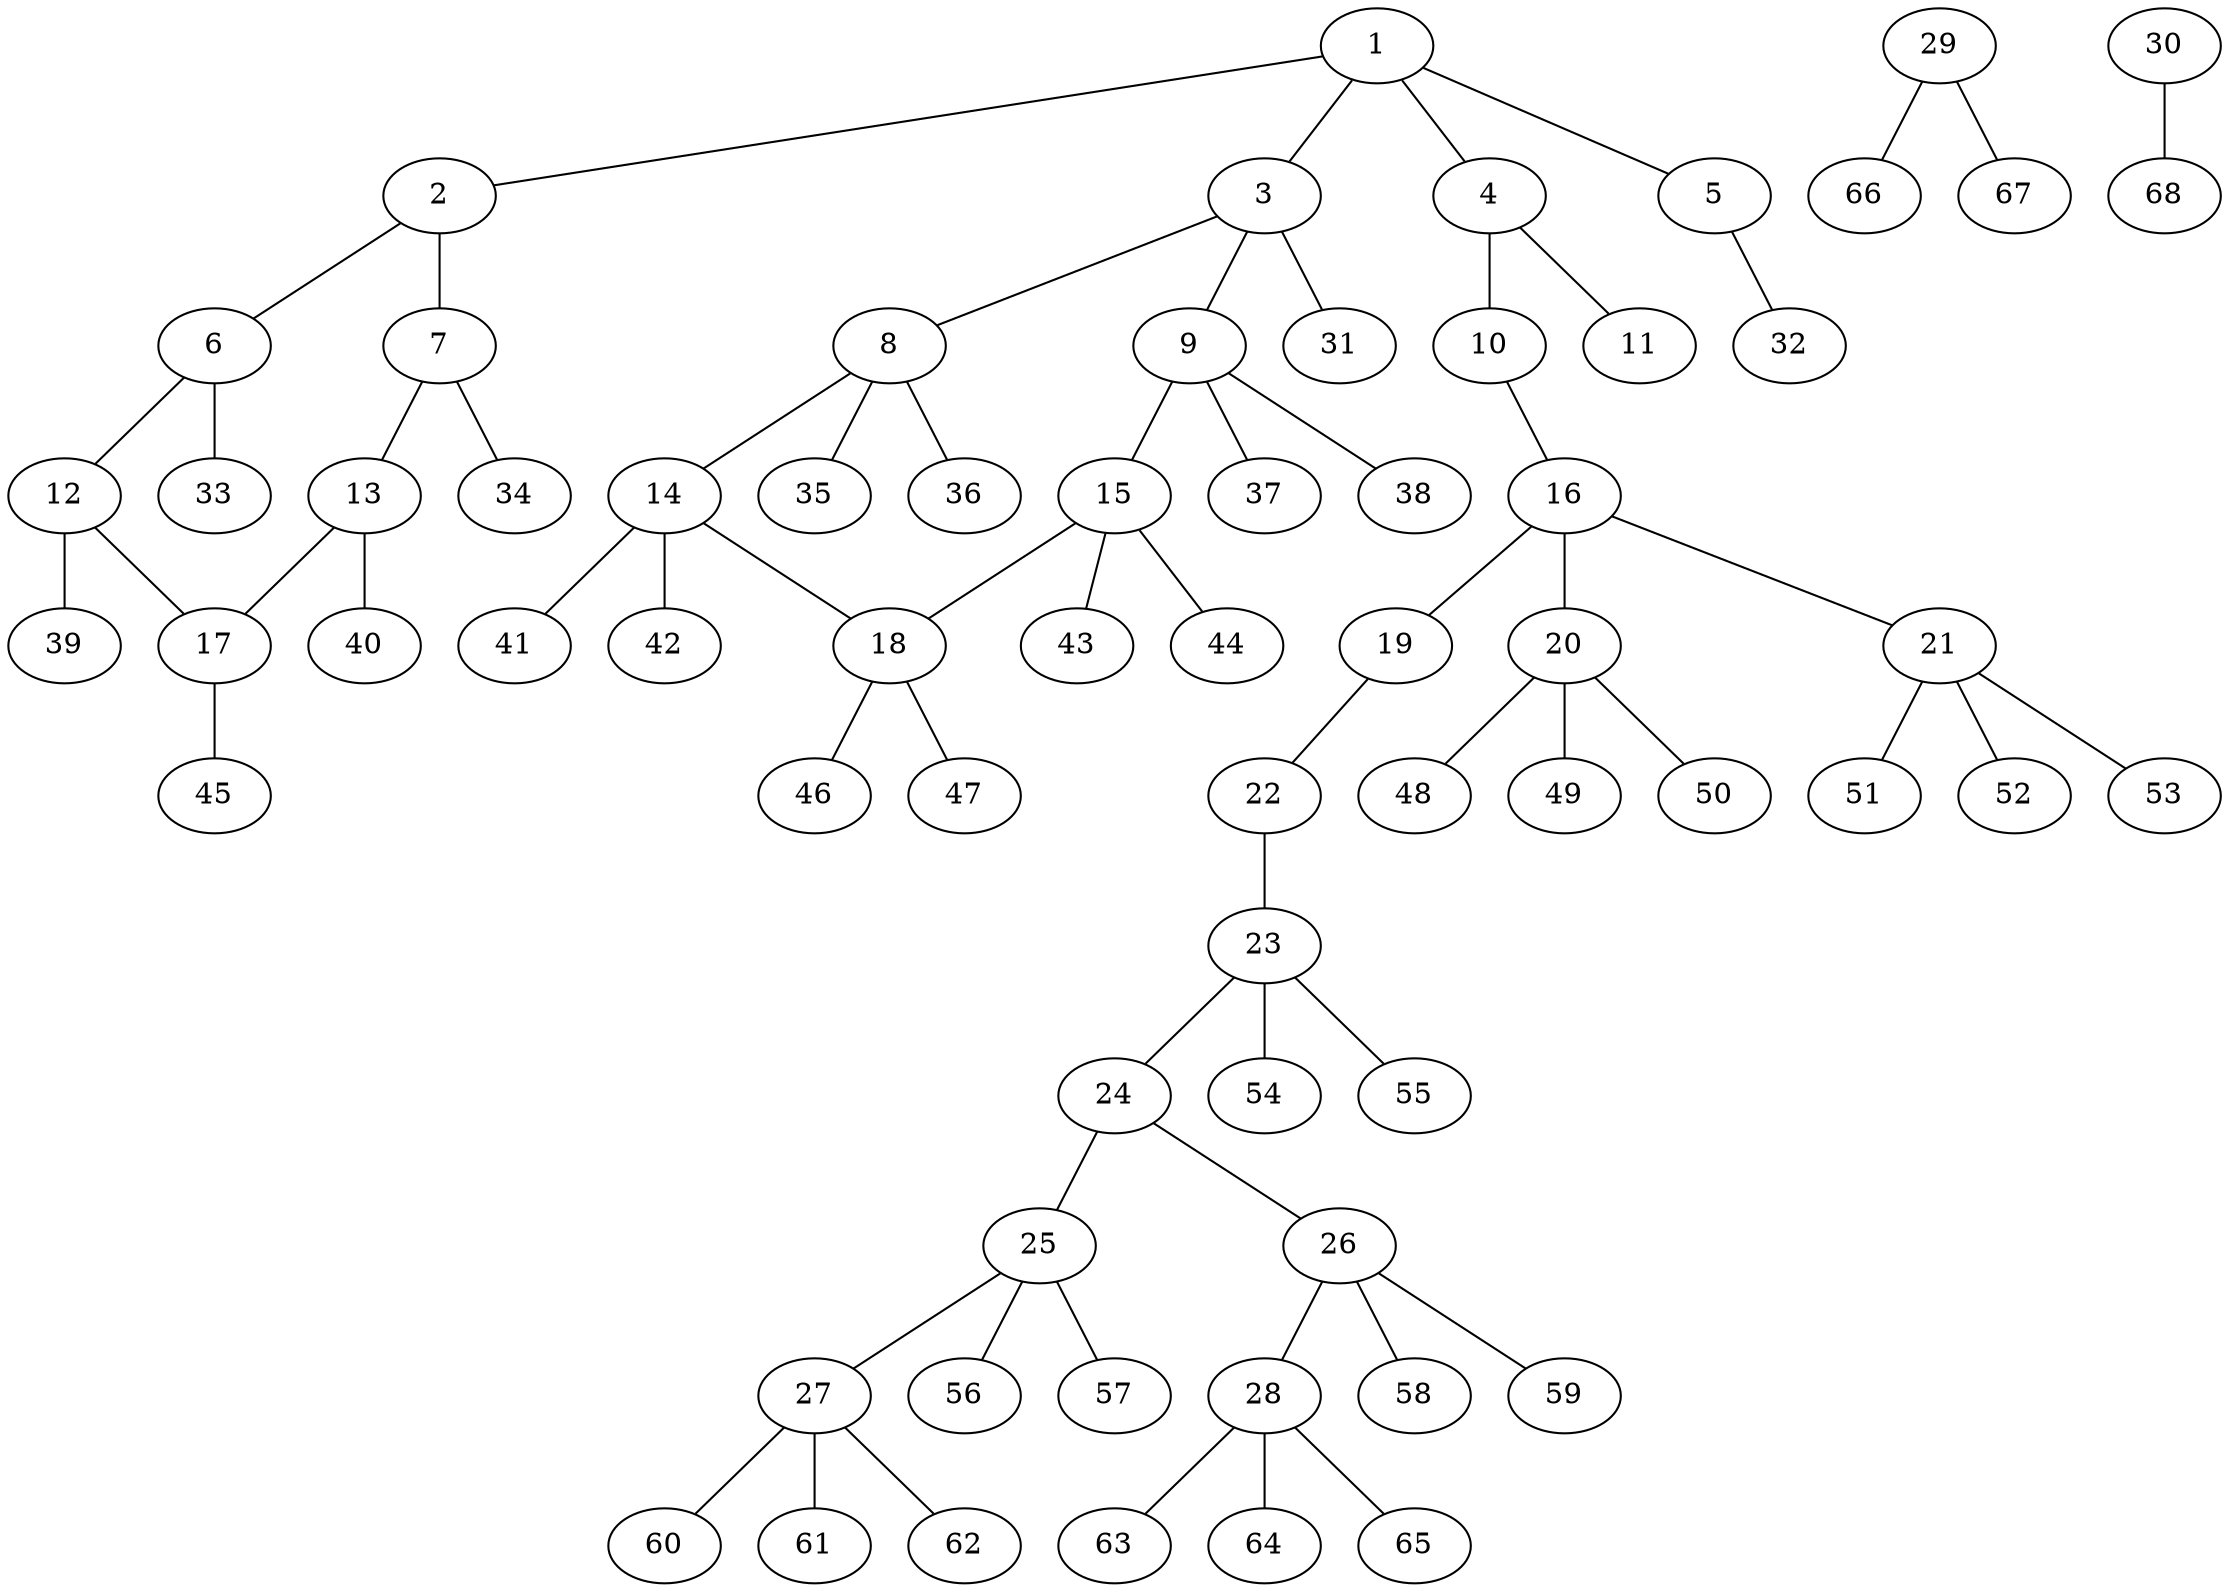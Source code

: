 graph molecule_32 {
	1	 [chem=C];
	2	 [chem=C];
	1 -- 2	 [valence=1];
	3	 [chem=C];
	1 -- 3	 [valence=1];
	4	 [chem=C];
	1 -- 4	 [valence=1];
	5	 [chem=O];
	1 -- 5	 [valence=1];
	6	 [chem=C];
	2 -- 6	 [valence=2];
	7	 [chem=C];
	2 -- 7	 [valence=1];
	8	 [chem=C];
	3 -- 8	 [valence=1];
	9	 [chem=C];
	3 -- 9	 [valence=1];
	31	 [chem=H];
	3 -- 31	 [valence=1];
	10	 [chem=O];
	4 -- 10	 [valence=1];
	11	 [chem=O];
	4 -- 11	 [valence=2];
	32	 [chem=H];
	5 -- 32	 [valence=1];
	12	 [chem=C];
	6 -- 12	 [valence=1];
	33	 [chem=H];
	6 -- 33	 [valence=1];
	13	 [chem=C];
	7 -- 13	 [valence=2];
	34	 [chem=H];
	7 -- 34	 [valence=1];
	14	 [chem=C];
	8 -- 14	 [valence=1];
	35	 [chem=H];
	8 -- 35	 [valence=1];
	36	 [chem=H];
	8 -- 36	 [valence=1];
	15	 [chem=C];
	9 -- 15	 [valence=1];
	37	 [chem=H];
	9 -- 37	 [valence=1];
	38	 [chem=H];
	9 -- 38	 [valence=1];
	16	 [chem=C];
	10 -- 16	 [valence=1];
	17	 [chem=C];
	12 -- 17	 [valence=2];
	39	 [chem=H];
	12 -- 39	 [valence=1];
	13 -- 17	 [valence=1];
	40	 [chem=H];
	13 -- 40	 [valence=1];
	18	 [chem=C];
	14 -- 18	 [valence=1];
	41	 [chem=H];
	14 -- 41	 [valence=1];
	42	 [chem=H];
	14 -- 42	 [valence=1];
	15 -- 18	 [valence=1];
	43	 [chem=H];
	15 -- 43	 [valence=1];
	44	 [chem=H];
	15 -- 44	 [valence=1];
	19	 [chem=C];
	16 -- 19	 [valence=1];
	20	 [chem=C];
	16 -- 20	 [valence=1];
	21	 [chem=C];
	16 -- 21	 [valence=1];
	45	 [chem=H];
	17 -- 45	 [valence=1];
	46	 [chem=H];
	18 -- 46	 [valence=1];
	47	 [chem=H];
	18 -- 47	 [valence=1];
	22	 [chem=C];
	19 -- 22	 [valence=3];
	48	 [chem=H];
	20 -- 48	 [valence=1];
	49	 [chem=H];
	20 -- 49	 [valence=1];
	50	 [chem=H];
	20 -- 50	 [valence=1];
	51	 [chem=H];
	21 -- 51	 [valence=1];
	52	 [chem=H];
	21 -- 52	 [valence=1];
	53	 [chem=H];
	21 -- 53	 [valence=1];
	23	 [chem=C];
	22 -- 23	 [valence=1];
	24	 [chem=N];
	23 -- 24	 [valence=1];
	54	 [chem=H];
	23 -- 54	 [valence=1];
	55	 [chem=H];
	23 -- 55	 [valence=1];
	25	 [chem=C];
	24 -- 25	 [valence=1];
	26	 [chem=C];
	24 -- 26	 [valence=1];
	27	 [chem=C];
	25 -- 27	 [valence=1];
	56	 [chem=H];
	25 -- 56	 [valence=1];
	57	 [chem=H];
	25 -- 57	 [valence=1];
	28	 [chem=C];
	26 -- 28	 [valence=1];
	58	 [chem=H];
	26 -- 58	 [valence=1];
	59	 [chem=H];
	26 -- 59	 [valence=1];
	60	 [chem=H];
	27 -- 60	 [valence=1];
	61	 [chem=H];
	27 -- 61	 [valence=1];
	62	 [chem=H];
	27 -- 62	 [valence=1];
	63	 [chem=H];
	28 -- 63	 [valence=1];
	64	 [chem=H];
	28 -- 64	 [valence=1];
	65	 [chem=H];
	28 -- 65	 [valence=1];
	29	 [chem=O];
	66	 [chem=H];
	29 -- 66	 [valence=1];
	67	 [chem=H];
	29 -- 67	 [valence=1];
	30	 [chem=Cl];
	68	 [chem=H];
	30 -- 68	 [valence=1];
}
